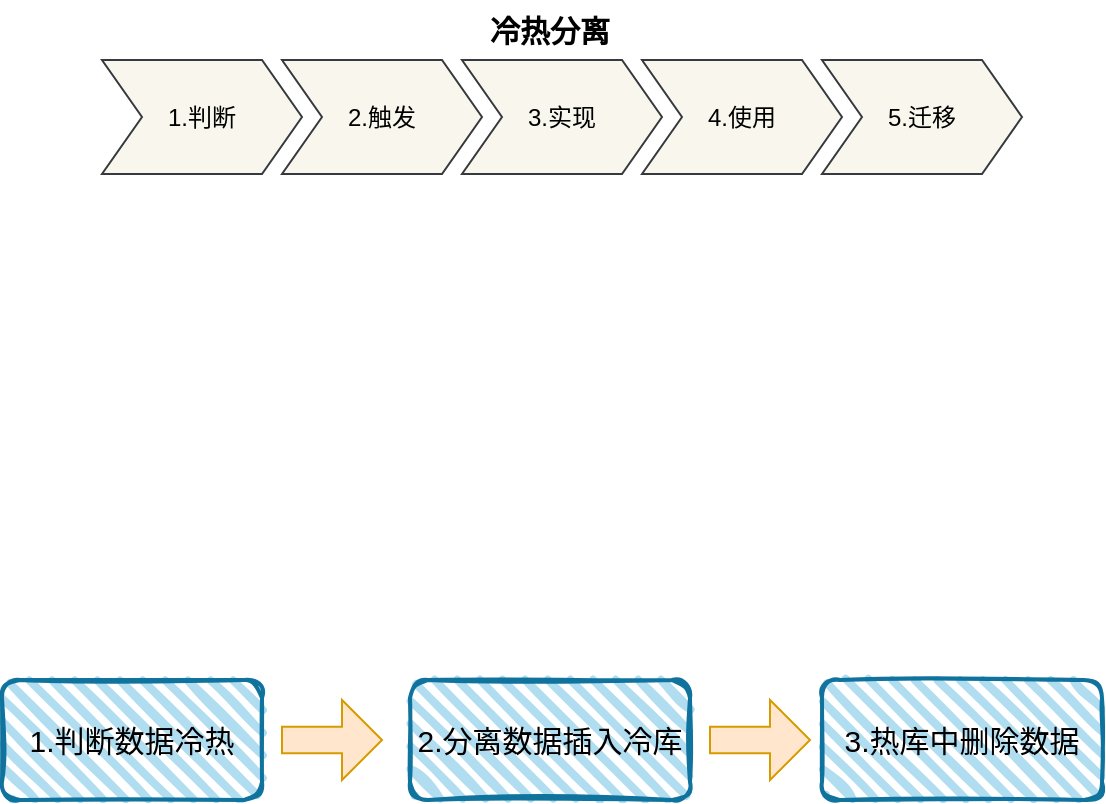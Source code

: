<mxfile version="21.0.6" type="device" pages="2"><diagram name="第 1 页" id="0xdD_n_qUydddef4dPcy"><mxGraphModel dx="1434" dy="764" grid="1" gridSize="10" guides="1" tooltips="1" connect="1" arrows="1" fold="1" page="1" pageScale="1" pageWidth="827" pageHeight="1169" math="0" shadow="0"><root><mxCell id="0"/><mxCell id="1" parent="0"/><mxCell id="VJy-qyS6ihq53BMXeAuA-24" value="4.使用" style="shape=step;perimeter=stepPerimeter;fixedSize=1;points=[];whiteSpace=wrap;html=1;fillColor=#f9f7ed;strokeColor=#36393d;" parent="1" vertex="1"><mxGeometry x="380" y="510" width="100" height="57" as="geometry"/></mxCell><mxCell id="VJy-qyS6ihq53BMXeAuA-25" value="5.迁移" style="shape=step;perimeter=stepPerimeter;fixedSize=1;points=[];whiteSpace=wrap;html=1;fillColor=#f9f7ed;strokeColor=#36393d;" parent="1" vertex="1"><mxGeometry x="470" y="510" width="100" height="57" as="geometry"/></mxCell><mxCell id="VJy-qyS6ihq53BMXeAuA-23" value="3.实现" style="shape=step;perimeter=stepPerimeter;fixedSize=1;points=[];whiteSpace=wrap;html=1;fillColor=#f9f7ed;strokeColor=#36393d;" parent="1" vertex="1"><mxGeometry x="290" y="510" width="100" height="57" as="geometry"/></mxCell><mxCell id="VJy-qyS6ihq53BMXeAuA-22" value="2.触发" style="shape=step;perimeter=stepPerimeter;fixedSize=1;points=[];whiteSpace=wrap;html=1;fillColor=#f9f7ed;strokeColor=#36393d;" parent="1" vertex="1"><mxGeometry x="200" y="510" width="100" height="57" as="geometry"/></mxCell><mxCell id="VJy-qyS6ihq53BMXeAuA-21" value="1.判断" style="shape=step;perimeter=stepPerimeter;fixedSize=1;points=[];whiteSpace=wrap;html=1;fillColor=#f9f7ed;strokeColor=#36393d;" parent="1" vertex="1"><mxGeometry x="110" y="510" width="100" height="57" as="geometry"/></mxCell><mxCell id="VJy-qyS6ihq53BMXeAuA-26" value="冷热分离" style="text;html=1;strokeColor=none;fillColor=none;align=center;verticalAlign=middle;whiteSpace=wrap;rounded=0;fontSize=15;fontStyle=1" parent="1" vertex="1"><mxGeometry x="298" y="480" width="72" height="30" as="geometry"/></mxCell><mxCell id="VJy-qyS6ihq53BMXeAuA-27" value="1.判断数据冷热" style="rounded=1;whiteSpace=wrap;html=1;strokeWidth=2;fillWeight=4;hachureGap=8;hachureAngle=45;fillColor=#b1ddf0;sketch=1;fontSize=15;strokeColor=#10739e;" parent="1" vertex="1"><mxGeometry x="60" y="820" width="130" height="60" as="geometry"/></mxCell><mxCell id="VJy-qyS6ihq53BMXeAuA-28" value="2.分离数据插入冷库" style="rounded=1;whiteSpace=wrap;html=1;strokeWidth=2;fillWeight=4;hachureGap=8;hachureAngle=45;fillColor=#b1ddf0;sketch=1;fontSize=15;strokeColor=#10739e;" parent="1" vertex="1"><mxGeometry x="264" y="820" width="140" height="60" as="geometry"/></mxCell><mxCell id="VJy-qyS6ihq53BMXeAuA-29" value="3.热库中删除数据" style="rounded=1;whiteSpace=wrap;html=1;strokeWidth=2;fillWeight=4;hachureGap=8;hachureAngle=45;fillColor=#b1ddf0;sketch=1;fontSize=15;strokeColor=#10739e;" parent="1" vertex="1"><mxGeometry x="470" y="820" width="140" height="60" as="geometry"/></mxCell><mxCell id="VJy-qyS6ihq53BMXeAuA-35" value="" style="html=1;shadow=0;dashed=0;align=center;verticalAlign=middle;shape=mxgraph.arrows2.arrow;dy=0.67;dx=20;notch=0;fontSize=15;fillColor=#ffe6cc;strokeColor=#d79b00;" parent="1" vertex="1"><mxGeometry x="414" y="830" width="50" height="40" as="geometry"/></mxCell><mxCell id="VJy-qyS6ihq53BMXeAuA-36" value="" style="html=1;shadow=0;dashed=0;align=center;verticalAlign=middle;shape=mxgraph.arrows2.arrow;dy=0.67;dx=20;notch=0;fontSize=15;fillColor=#ffe6cc;strokeColor=#d79b00;" parent="1" vertex="1"><mxGeometry x="200" y="830" width="50" height="40" as="geometry"/></mxCell></root></mxGraphModel></diagram><diagram id="bhKqEFiokte10bgTs7RE" name="第 1 页"><mxGraphModel><root><mxCell id="0"/><mxCell id="1" parent="0"/></root></mxGraphModel></diagram></mxfile>